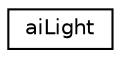 digraph "Graphical Class Hierarchy"
{
  edge [fontname="Helvetica",fontsize="10",labelfontname="Helvetica",labelfontsize="10"];
  node [fontname="Helvetica",fontsize="10",shape=record];
  rankdir="LR";
  Node1 [label="aiLight",height=0.2,width=0.4,color="black", fillcolor="white", style="filled",URL="$structai_light.html"];
}
